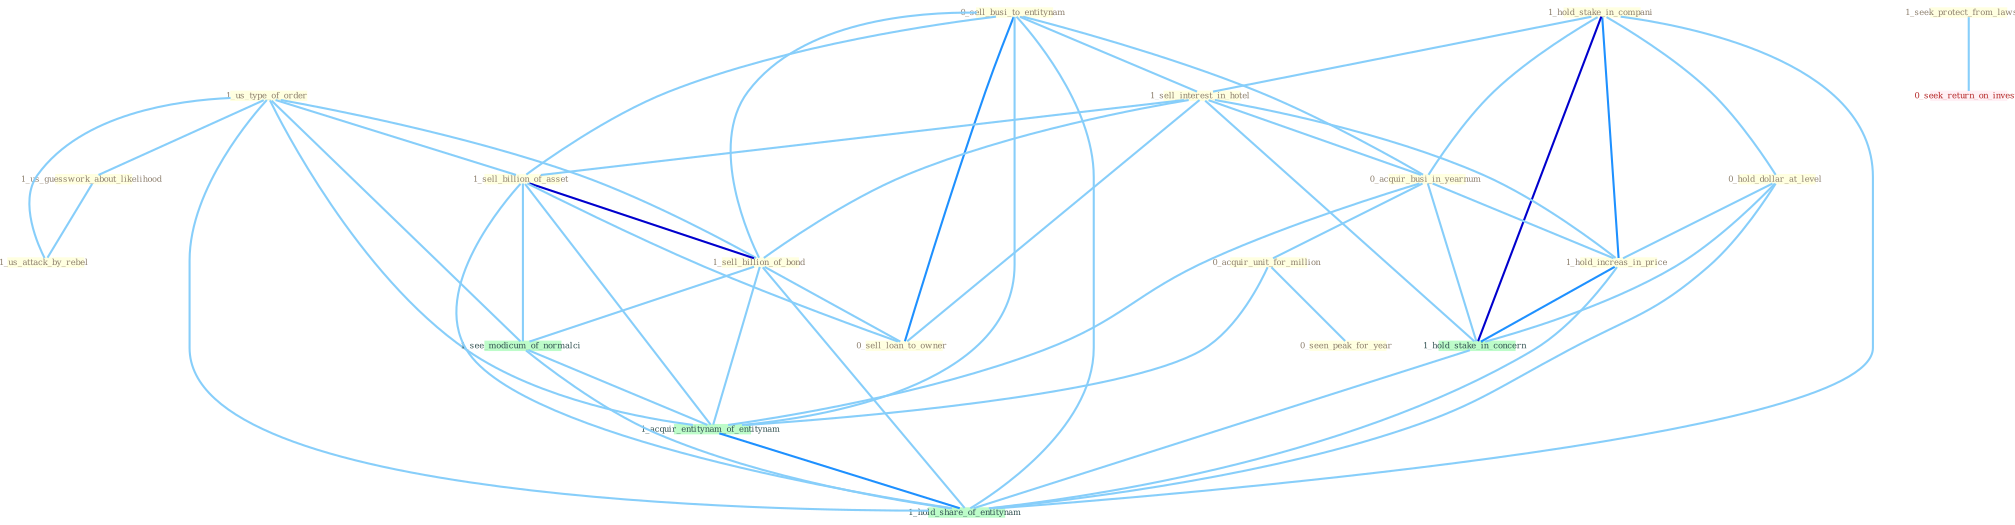 Graph G{ 
    node
    [shape=polygon,style=filled,width=.5,height=.06,color="#BDFCC9",fixedsize=true,fontsize=4,
    fontcolor="#2f4f4f"];
    {node
    [color="#ffffe0", fontcolor="#8b7d6b"] "0_sell_busi_to_entitynam " "1_us_type_of_order " "1_hold_stake_in_compani " "1_sell_interest_in_hotel " "1_sell_billion_of_asset " "1_us_guesswork_about_likelihood " "0_acquir_busi_in_yearnum " "0_hold_dollar_at_level " "1_sell_billion_of_bond " "1_us_attack_by_rebel " "0_acquir_unit_for_million " "0_seen_peak_for_year " "1_hold_increas_in_price " "1_seek_protect_from_lawsuit " "0_sell_loan_to_owner "}
{node [color="#fff0f5", fontcolor="#b22222"] "0_seek_return_on_invest "}
edge [color="#B0E2FF"];

	"0_sell_busi_to_entitynam " -- "1_sell_interest_in_hotel " [w="1", color="#87cefa" ];
	"0_sell_busi_to_entitynam " -- "1_sell_billion_of_asset " [w="1", color="#87cefa" ];
	"0_sell_busi_to_entitynam " -- "0_acquir_busi_in_yearnum " [w="1", color="#87cefa" ];
	"0_sell_busi_to_entitynam " -- "1_sell_billion_of_bond " [w="1", color="#87cefa" ];
	"0_sell_busi_to_entitynam " -- "0_sell_loan_to_owner " [w="2", color="#1e90ff" , len=0.8];
	"0_sell_busi_to_entitynam " -- "1_acquir_entitynam_of_entitynam " [w="1", color="#87cefa" ];
	"0_sell_busi_to_entitynam " -- "1_hold_share_of_entitynam " [w="1", color="#87cefa" ];
	"1_us_type_of_order " -- "1_sell_billion_of_asset " [w="1", color="#87cefa" ];
	"1_us_type_of_order " -- "1_us_guesswork_about_likelihood " [w="1", color="#87cefa" ];
	"1_us_type_of_order " -- "1_sell_billion_of_bond " [w="1", color="#87cefa" ];
	"1_us_type_of_order " -- "1_us_attack_by_rebel " [w="1", color="#87cefa" ];
	"1_us_type_of_order " -- "1_see_modicum_of_normalci " [w="1", color="#87cefa" ];
	"1_us_type_of_order " -- "1_acquir_entitynam_of_entitynam " [w="1", color="#87cefa" ];
	"1_us_type_of_order " -- "1_hold_share_of_entitynam " [w="1", color="#87cefa" ];
	"1_hold_stake_in_compani " -- "1_sell_interest_in_hotel " [w="1", color="#87cefa" ];
	"1_hold_stake_in_compani " -- "0_acquir_busi_in_yearnum " [w="1", color="#87cefa" ];
	"1_hold_stake_in_compani " -- "0_hold_dollar_at_level " [w="1", color="#87cefa" ];
	"1_hold_stake_in_compani " -- "1_hold_increas_in_price " [w="2", color="#1e90ff" , len=0.8];
	"1_hold_stake_in_compani " -- "1_hold_stake_in_concern " [w="3", color="#0000cd" , len=0.6];
	"1_hold_stake_in_compani " -- "1_hold_share_of_entitynam " [w="1", color="#87cefa" ];
	"1_sell_interest_in_hotel " -- "1_sell_billion_of_asset " [w="1", color="#87cefa" ];
	"1_sell_interest_in_hotel " -- "0_acquir_busi_in_yearnum " [w="1", color="#87cefa" ];
	"1_sell_interest_in_hotel " -- "1_sell_billion_of_bond " [w="1", color="#87cefa" ];
	"1_sell_interest_in_hotel " -- "1_hold_increas_in_price " [w="1", color="#87cefa" ];
	"1_sell_interest_in_hotel " -- "0_sell_loan_to_owner " [w="1", color="#87cefa" ];
	"1_sell_interest_in_hotel " -- "1_hold_stake_in_concern " [w="1", color="#87cefa" ];
	"1_sell_billion_of_asset " -- "1_sell_billion_of_bond " [w="3", color="#0000cd" , len=0.6];
	"1_sell_billion_of_asset " -- "0_sell_loan_to_owner " [w="1", color="#87cefa" ];
	"1_sell_billion_of_asset " -- "1_see_modicum_of_normalci " [w="1", color="#87cefa" ];
	"1_sell_billion_of_asset " -- "1_acquir_entitynam_of_entitynam " [w="1", color="#87cefa" ];
	"1_sell_billion_of_asset " -- "1_hold_share_of_entitynam " [w="1", color="#87cefa" ];
	"1_us_guesswork_about_likelihood " -- "1_us_attack_by_rebel " [w="1", color="#87cefa" ];
	"0_acquir_busi_in_yearnum " -- "0_acquir_unit_for_million " [w="1", color="#87cefa" ];
	"0_acquir_busi_in_yearnum " -- "1_hold_increas_in_price " [w="1", color="#87cefa" ];
	"0_acquir_busi_in_yearnum " -- "1_hold_stake_in_concern " [w="1", color="#87cefa" ];
	"0_acquir_busi_in_yearnum " -- "1_acquir_entitynam_of_entitynam " [w="1", color="#87cefa" ];
	"0_hold_dollar_at_level " -- "1_hold_increas_in_price " [w="1", color="#87cefa" ];
	"0_hold_dollar_at_level " -- "1_hold_stake_in_concern " [w="1", color="#87cefa" ];
	"0_hold_dollar_at_level " -- "1_hold_share_of_entitynam " [w="1", color="#87cefa" ];
	"1_sell_billion_of_bond " -- "0_sell_loan_to_owner " [w="1", color="#87cefa" ];
	"1_sell_billion_of_bond " -- "1_see_modicum_of_normalci " [w="1", color="#87cefa" ];
	"1_sell_billion_of_bond " -- "1_acquir_entitynam_of_entitynam " [w="1", color="#87cefa" ];
	"1_sell_billion_of_bond " -- "1_hold_share_of_entitynam " [w="1", color="#87cefa" ];
	"0_acquir_unit_for_million " -- "0_seen_peak_for_year " [w="1", color="#87cefa" ];
	"0_acquir_unit_for_million " -- "1_acquir_entitynam_of_entitynam " [w="1", color="#87cefa" ];
	"1_hold_increas_in_price " -- "1_hold_stake_in_concern " [w="2", color="#1e90ff" , len=0.8];
	"1_hold_increas_in_price " -- "1_hold_share_of_entitynam " [w="1", color="#87cefa" ];
	"1_seek_protect_from_lawsuit " -- "0_seek_return_on_invest " [w="1", color="#87cefa" ];
	"1_hold_stake_in_concern " -- "1_hold_share_of_entitynam " [w="1", color="#87cefa" ];
	"1_see_modicum_of_normalci " -- "1_acquir_entitynam_of_entitynam " [w="1", color="#87cefa" ];
	"1_see_modicum_of_normalci " -- "1_hold_share_of_entitynam " [w="1", color="#87cefa" ];
	"1_acquir_entitynam_of_entitynam " -- "1_hold_share_of_entitynam " [w="2", color="#1e90ff" , len=0.8];
}
